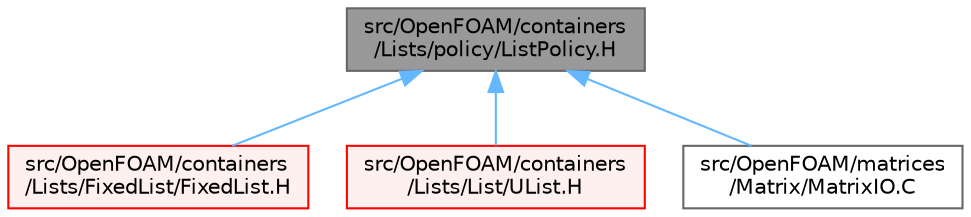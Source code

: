 digraph "src/OpenFOAM/containers/Lists/policy/ListPolicy.H"
{
 // LATEX_PDF_SIZE
  bgcolor="transparent";
  edge [fontname=Helvetica,fontsize=10,labelfontname=Helvetica,labelfontsize=10];
  node [fontname=Helvetica,fontsize=10,shape=box,height=0.2,width=0.4];
  Node1 [id="Node000001",label="src/OpenFOAM/containers\l/Lists/policy/ListPolicy.H",height=0.2,width=0.4,color="gray40", fillcolor="grey60", style="filled", fontcolor="black",tooltip=" "];
  Node1 -> Node2 [id="edge1_Node000001_Node000002",dir="back",color="steelblue1",style="solid",tooltip=" "];
  Node2 [id="Node000002",label="src/OpenFOAM/containers\l/Lists/FixedList/FixedList.H",height=0.2,width=0.4,color="red", fillcolor="#FFF0F0", style="filled",URL="$FixedList_8H.html",tooltip=" "];
  Node1 -> Node8095 [id="edge2_Node000001_Node008095",dir="back",color="steelblue1",style="solid",tooltip=" "];
  Node8095 [id="Node008095",label="src/OpenFOAM/containers\l/Lists/List/UList.H",height=0.2,width=0.4,color="red", fillcolor="#FFF0F0", style="filled",URL="$UList_8H.html",tooltip=" "];
  Node1 -> Node6722 [id="edge3_Node000001_Node006722",dir="back",color="steelblue1",style="solid",tooltip=" "];
  Node6722 [id="Node006722",label="src/OpenFOAM/matrices\l/Matrix/MatrixIO.C",height=0.2,width=0.4,color="grey40", fillcolor="white", style="filled",URL="$MatrixIO_8C.html",tooltip=" "];
}
